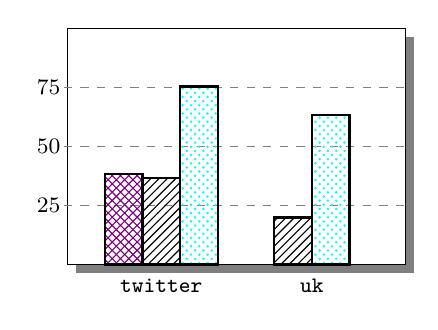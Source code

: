 \begin{tikzpicture}[xscale=0.043,yscale=0.03]

  \draw[preaction={fill=black,opacity=.5,transform canvas={xshift=3,yshift=-3}},black][fill=white] (0,0) rectangle (100, 100);

  \draw[dashed, gray] (-1, 25) -- (101, 25);
  \draw[dashed, gray] (-1, 50) -- (101, 50);
  \draw[dashed, gray] (-1, 75) -- (101, 75);

  \draw[thick, black] (-5.5, 25.00) node[align=right] {\footnotesize{25}};
  \draw[thick, black] (-5.5, 50.00) node[align=right] {\footnotesize{50}};
  \draw[thick, black] (-5.5, 75.00) node[align=right] {\footnotesize{75}};

  \draw[thick, pattern=crosshatch, pattern color=violet] (11.11,0) rectangle (22.22,38.40);
  \draw[thick, pattern=north east lines, pattern color=black] (22.22,0) rectangle (33.33,36.50);
  \draw[thick, pattern=crosshatch dots, pattern color=cyan] (33.33,0) rectangle (44.44,75.30);

  \draw[thick, pattern=north east lines, pattern color=black] (61.11,0) rectangle (72.22,19.90);
  \draw[thick, pattern=crosshatch dots, pattern color=cyan] (72.22,0) rectangle (83.33,63.10);

  \draw[thick, black] (27.78, -9) node {\footnotesize{\tt{twitter}}};
  \draw[thick, black] (72.22, -9) node {\footnotesize{\tt{uk}}};

\end{tikzpicture}